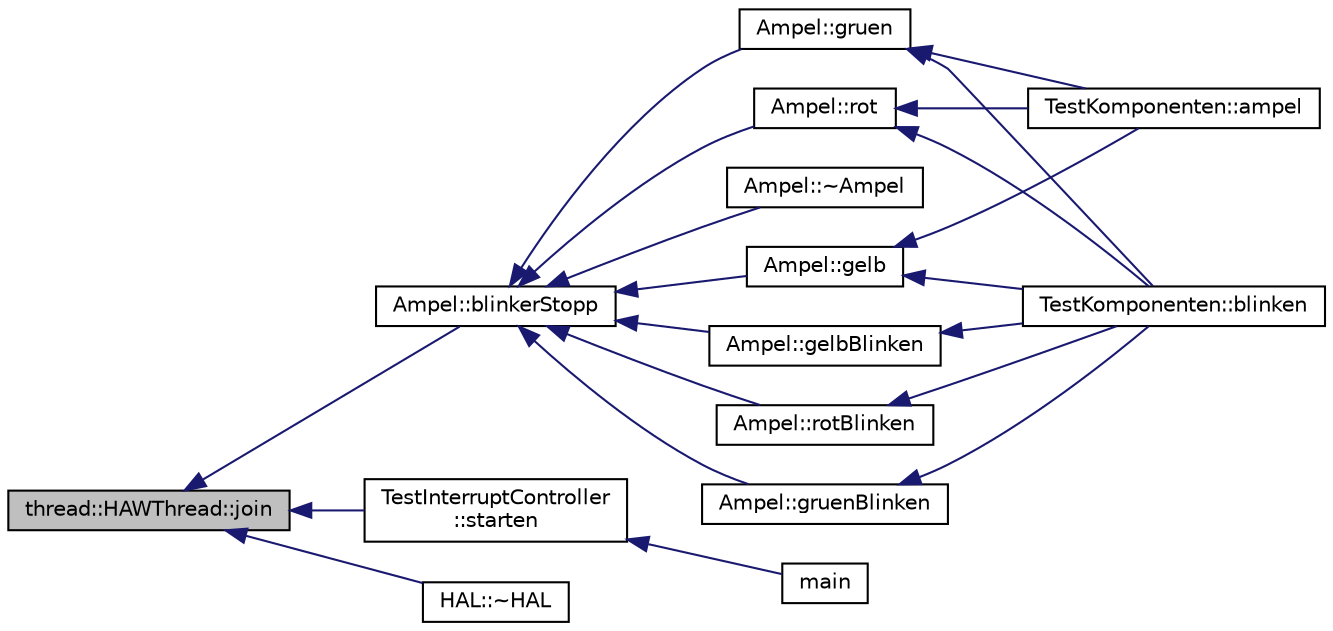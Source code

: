 digraph "thread::HAWThread::join"
{
  edge [fontname="Helvetica",fontsize="10",labelfontname="Helvetica",labelfontsize="10"];
  node [fontname="Helvetica",fontsize="10",shape=record];
  rankdir="LR";
  Node1 [label="thread::HAWThread::join",height=0.2,width=0.4,color="black", fillcolor="grey75", style="filled" fontcolor="black"];
  Node1 -> Node2 [dir="back",color="midnightblue",fontsize="10",style="solid",fontname="Helvetica"];
  Node2 [label="Ampel::blinkerStopp",height=0.2,width=0.4,color="black", fillcolor="white", style="filled",URL="$class_ampel.html#aa1674c2cb33ef10588a9486c18f9948c"];
  Node2 -> Node3 [dir="back",color="midnightblue",fontsize="10",style="solid",fontname="Helvetica"];
  Node3 [label="Ampel::gelb",height=0.2,width=0.4,color="black", fillcolor="white", style="filled",URL="$class_ampel.html#accfaa365732050a0e1e1fd74f9532eb6"];
  Node3 -> Node4 [dir="back",color="midnightblue",fontsize="10",style="solid",fontname="Helvetica"];
  Node4 [label="TestKomponenten::ampel",height=0.2,width=0.4,color="black", fillcolor="white", style="filled",URL="$class_test_komponenten.html#aab08f17d1971da0f10b4d199b3b59811"];
  Node3 -> Node5 [dir="back",color="midnightblue",fontsize="10",style="solid",fontname="Helvetica"];
  Node5 [label="TestKomponenten::blinken",height=0.2,width=0.4,color="black", fillcolor="white", style="filled",URL="$class_test_komponenten.html#af2700d1871b96805be1e090a1b02b6b5"];
  Node2 -> Node6 [dir="back",color="midnightblue",fontsize="10",style="solid",fontname="Helvetica"];
  Node6 [label="Ampel::gelbBlinken",height=0.2,width=0.4,color="black", fillcolor="white", style="filled",URL="$class_ampel.html#ac171d63be660ed9c0fbbdf12d9e9f5ec"];
  Node6 -> Node5 [dir="back",color="midnightblue",fontsize="10",style="solid",fontname="Helvetica"];
  Node2 -> Node7 [dir="back",color="midnightblue",fontsize="10",style="solid",fontname="Helvetica"];
  Node7 [label="Ampel::gruen",height=0.2,width=0.4,color="black", fillcolor="white", style="filled",URL="$class_ampel.html#ab00628eb93879afd0052a8423bd10904"];
  Node7 -> Node4 [dir="back",color="midnightblue",fontsize="10",style="solid",fontname="Helvetica"];
  Node7 -> Node5 [dir="back",color="midnightblue",fontsize="10",style="solid",fontname="Helvetica"];
  Node2 -> Node8 [dir="back",color="midnightblue",fontsize="10",style="solid",fontname="Helvetica"];
  Node8 [label="Ampel::gruenBlinken",height=0.2,width=0.4,color="black", fillcolor="white", style="filled",URL="$class_ampel.html#a716a5dc3b2b0b54b5f6560d801cbaf9b"];
  Node8 -> Node5 [dir="back",color="midnightblue",fontsize="10",style="solid",fontname="Helvetica"];
  Node2 -> Node9 [dir="back",color="midnightblue",fontsize="10",style="solid",fontname="Helvetica"];
  Node9 [label="Ampel::rot",height=0.2,width=0.4,color="black", fillcolor="white", style="filled",URL="$class_ampel.html#a1ccbb788e06c40c77dde65675fd87a4b"];
  Node9 -> Node4 [dir="back",color="midnightblue",fontsize="10",style="solid",fontname="Helvetica"];
  Node9 -> Node5 [dir="back",color="midnightblue",fontsize="10",style="solid",fontname="Helvetica"];
  Node2 -> Node10 [dir="back",color="midnightblue",fontsize="10",style="solid",fontname="Helvetica"];
  Node10 [label="Ampel::rotBlinken",height=0.2,width=0.4,color="black", fillcolor="white", style="filled",URL="$class_ampel.html#a006ff9ffaad909729b5d96dd3ff055ee"];
  Node10 -> Node5 [dir="back",color="midnightblue",fontsize="10",style="solid",fontname="Helvetica"];
  Node2 -> Node11 [dir="back",color="midnightblue",fontsize="10",style="solid",fontname="Helvetica"];
  Node11 [label="Ampel::~Ampel",height=0.2,width=0.4,color="black", fillcolor="white", style="filled",URL="$class_ampel.html#a7c98e4258e60d29829550b2d51953c30"];
  Node1 -> Node12 [dir="back",color="midnightblue",fontsize="10",style="solid",fontname="Helvetica"];
  Node12 [label="TestInterruptController\l::starten",height=0.2,width=0.4,color="black", fillcolor="white", style="filled",URL="$class_test_interrupt_controller.html#a5793b06986b08a16531820fabc249860"];
  Node12 -> Node13 [dir="back",color="midnightblue",fontsize="10",style="solid",fontname="Helvetica"];
  Node13 [label="main",height=0.2,width=0.4,color="black", fillcolor="white", style="filled",URL="$_werkstueck_sortieranlage_8cc.html#a0ddf1224851353fc92bfbff6f499fa97"];
  Node1 -> Node14 [dir="back",color="midnightblue",fontsize="10",style="solid",fontname="Helvetica"];
  Node14 [label="HAL::~HAL",height=0.2,width=0.4,color="black", fillcolor="white", style="filled",URL="$class_h_a_l.html#ae3462e97cfb2641bc30525500ffb3fec"];
}
